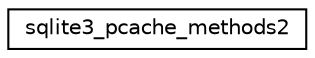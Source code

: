 digraph "Graphical Class Hierarchy"
{
 // LATEX_PDF_SIZE
  edge [fontname="Helvetica",fontsize="10",labelfontname="Helvetica",labelfontsize="10"];
  node [fontname="Helvetica",fontsize="10",shape=record];
  rankdir="LR";
  Node0 [label="sqlite3_pcache_methods2",height=0.2,width=0.4,color="black", fillcolor="white", style="filled",URL="$df/dca/structsqlite3__pcache__methods2.html",tooltip=" "];
}
